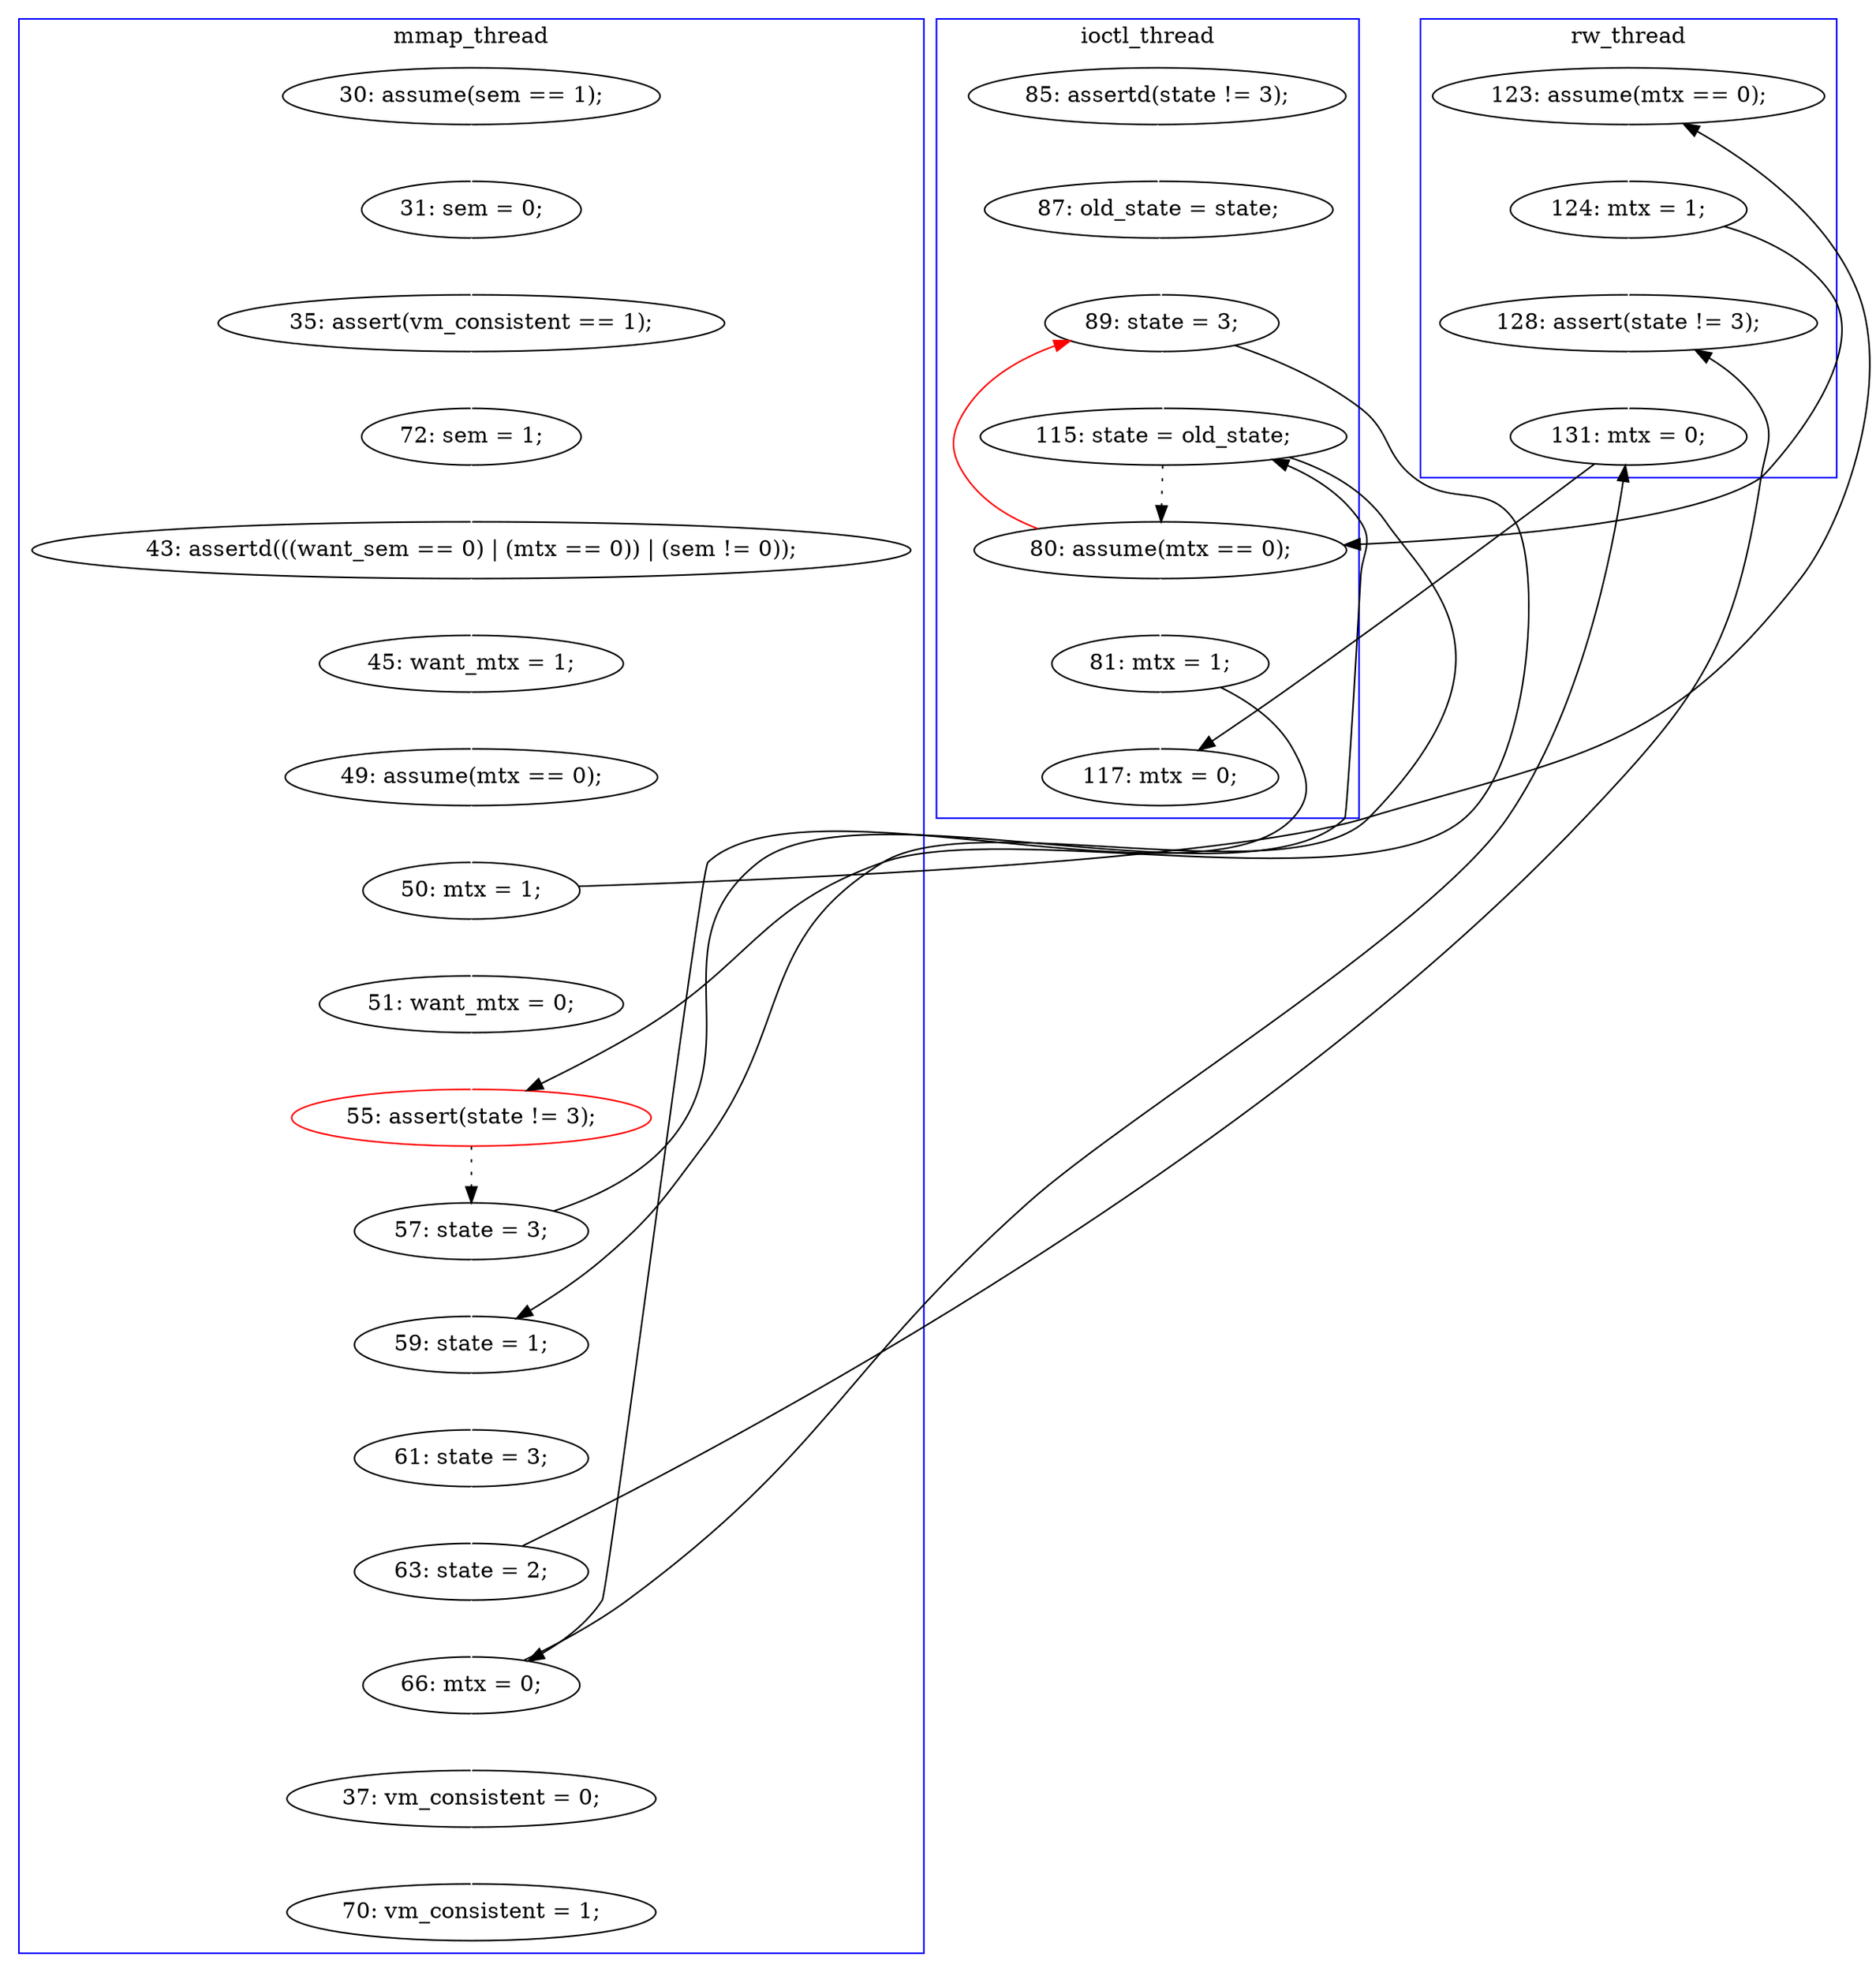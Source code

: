 digraph Counterexample {
	11 -> 12 [color = white, style = solid]
	43 -> 48 [color = black, style = solid, constraint = false]
	25 -> 35 [color = white, style = solid]
	19 -> 20 [color = white, style = solid]
	18 -> 19 [color = white, style = solid]
	24 -> 25 [color = black, style = dotted]
	37 -> 40 [color = black, style = solid, constraint = false]
	15 -> 18 [color = white, style = solid]
	38 -> 43 [color = black, style = solid, constraint = false]
	40 -> 43 [color = white, style = solid]
	29 -> 31 [color = black, style = solid, constraint = false]
	22 -> 28 [color = black, style = solid, constraint = false]
	31 -> 32 [color = white, style = solid]
	17 -> 30 [color = white, style = solid]
	12 -> 15 [color = white, style = solid]
	30 -> 31 [color = black, style = dotted]
	31 -> 17 [color = red, style = solid, constraint = false]
	35 -> 36 [color = white, style = solid]
	37 -> 38 [color = white, style = solid]
	36 -> 37 [color = white, style = solid]
	38 -> 39 [color = white, style = solid]
	20 -> 21 [color = white, style = solid]
	32 -> 48 [color = white, style = solid]
	16 -> 17 [color = white, style = solid]
	14 -> 16 [color = white, style = solid]
	28 -> 29 [color = white, style = solid]
	22 -> 23 [color = white, style = solid]
	21 -> 22 [color = white, style = solid]
	29 -> 40 [color = white, style = solid]
	39 -> 41 [color = white, style = solid]
	23 -> 24 [color = white, style = solid]
	25 -> 30 [color = black, style = solid, constraint = false]
	32 -> 38 [color = black, style = solid, constraint = false]
	17 -> 24 [color = black, style = solid, constraint = false]
	30 -> 35 [color = black, style = solid, constraint = false]
	subgraph cluster2 {
		label = ioctl_thread
		color = blue
		16  [label = "87: old_state = state;"]
		14  [label = "85: assertd(state != 3);"]
		17  [label = "89: state = 3;"]
		32  [label = "81: mtx = 1;"]
		30  [label = "115: state = old_state;"]
		31  [label = "80: assume(mtx == 0);"]
		48  [label = "117: mtx = 0;"]
	}
	subgraph cluster1 {
		label = mmap_thread
		color = blue
		38  [label = "66: mtx = 0;"]
		11  [label = "30: assume(sem == 1);"]
		20  [label = "45: want_mtx = 1;"]
		24  [label = "55: assert(state != 3);", color = red]
		39  [label = "37: vm_consistent = 0;"]
		21  [label = "49: assume(mtx == 0);"]
		36  [label = "61: state = 3;"]
		23  [label = "51: want_mtx = 0;"]
		15  [label = "35: assert(vm_consistent == 1);"]
		41  [label = "70: vm_consistent = 1;"]
		22  [label = "50: mtx = 1;"]
		25  [label = "57: state = 3;"]
		37  [label = "63: state = 2;"]
		35  [label = "59: state = 1;"]
		12  [label = "31: sem = 0;"]
		18  [label = "72: sem = 1;"]
		19  [label = "43: assertd(((want_sem == 0) | (mtx == 0)) | (sem != 0));"]
	}
	subgraph cluster3 {
		label = rw_thread
		color = blue
		29  [label = "124: mtx = 1;"]
		28  [label = "123: assume(mtx == 0);"]
		40  [label = "128: assert(state != 3);"]
		43  [label = "131: mtx = 0;"]
	}
}